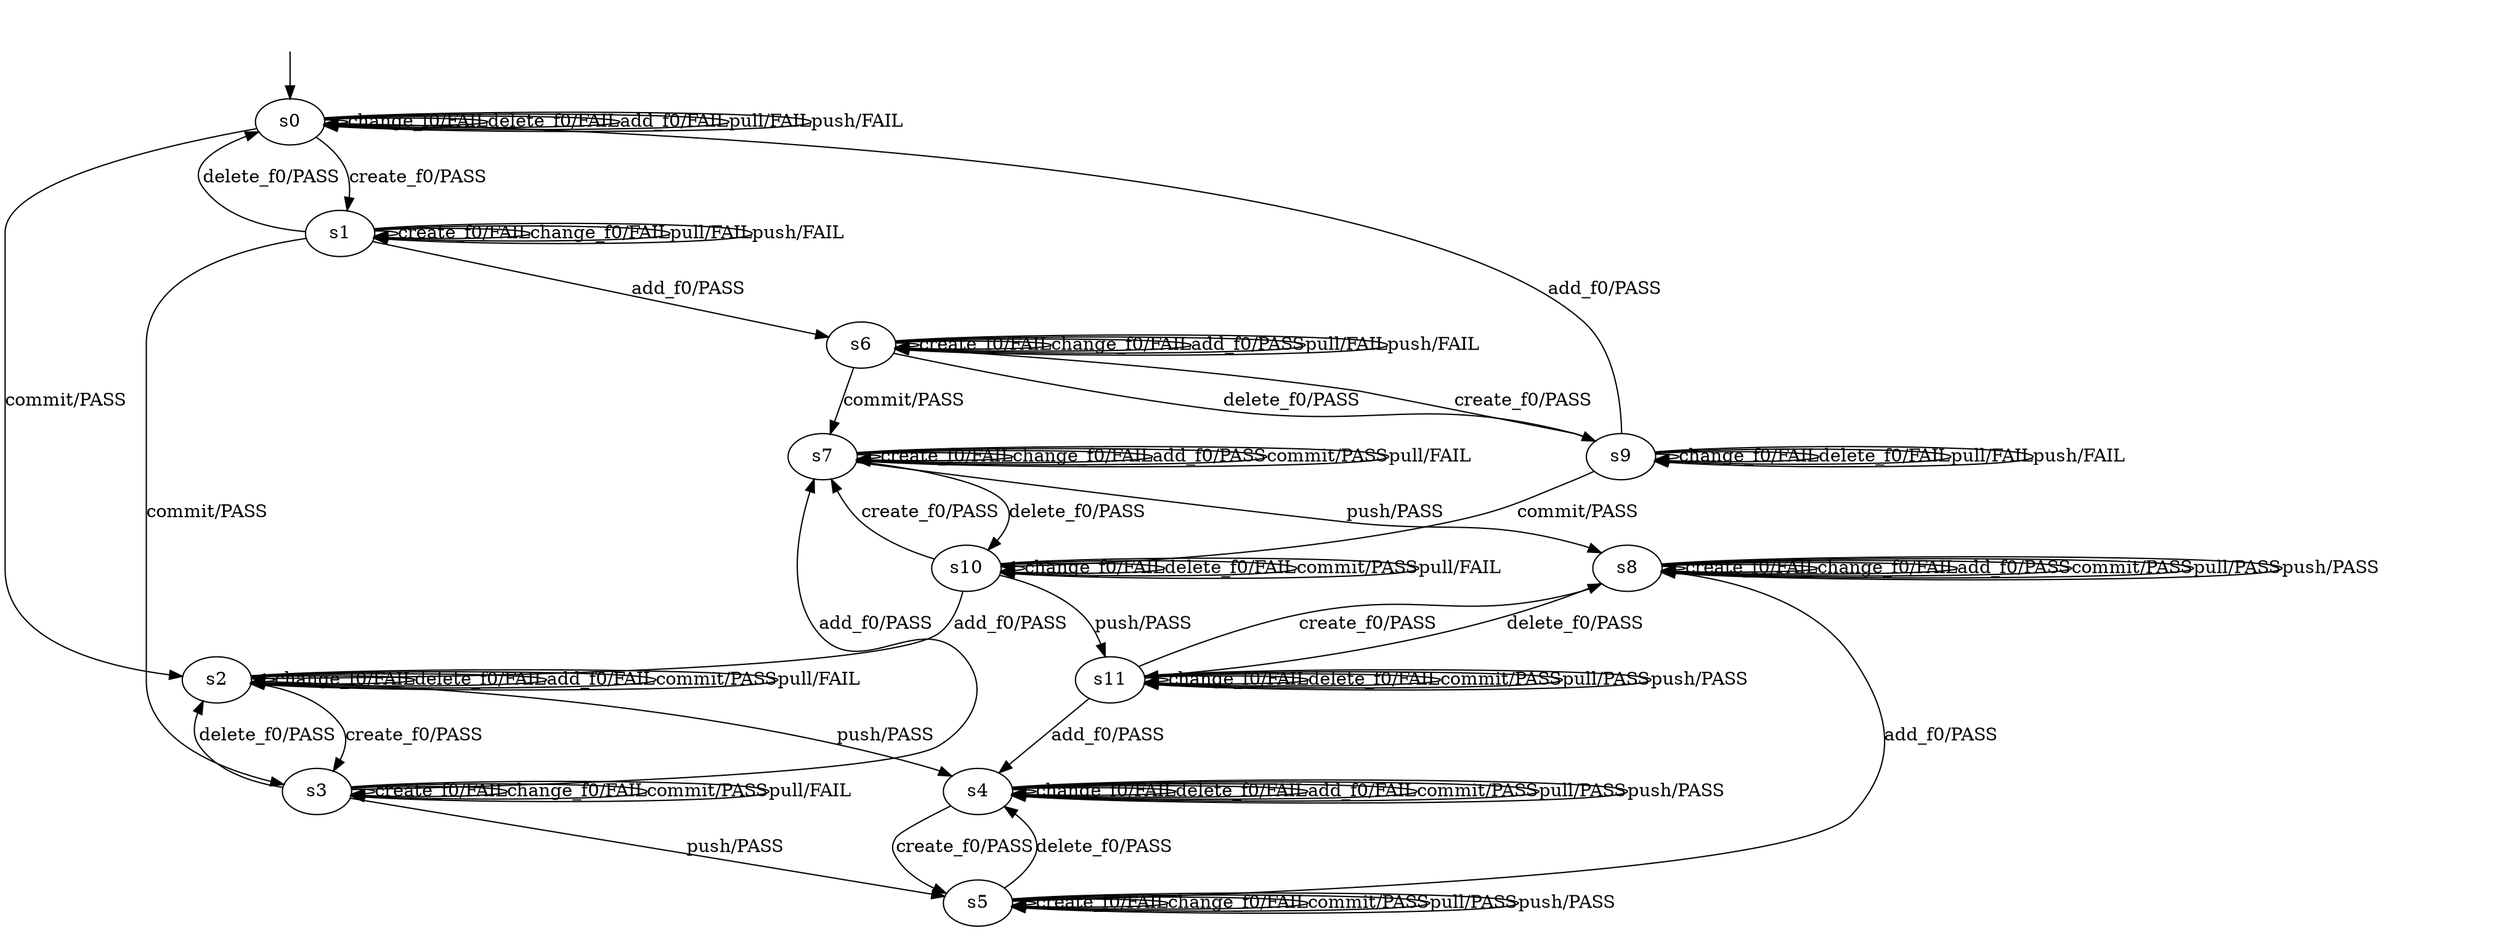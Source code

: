 digraph cmd_empty_True_basic_with_remotes_L_star {
s0 [label="s0"];
s1 [label="s1"];
s2 [label="s2"];
s3 [label="s3"];
s4 [label="s4"];
s5 [label="s5"];
s6 [label="s6"];
s7 [label="s7"];
s8 [label="s8"];
s9 [label="s9"];
s10 [label="s10"];
s11 [label="s11"];
s0 -> s1  [label="create_f0/PASS"];
s0 -> s0  [label="change_f0/FAIL"];
s0 -> s0  [label="delete_f0/FAIL"];
s0 -> s0  [label="add_f0/FAIL"];
s0 -> s2  [label="commit/PASS"];
s0 -> s0  [label="pull/FAIL"];
s0 -> s0  [label="push/FAIL"];
s1 -> s1  [label="create_f0/FAIL"];
s1 -> s1  [label="change_f0/FAIL"];
s1 -> s0  [label="delete_f0/PASS"];
s1 -> s6  [label="add_f0/PASS"];
s1 -> s3  [label="commit/PASS"];
s1 -> s1  [label="pull/FAIL"];
s1 -> s1  [label="push/FAIL"];
s2 -> s3  [label="create_f0/PASS"];
s2 -> s2  [label="change_f0/FAIL"];
s2 -> s2  [label="delete_f0/FAIL"];
s2 -> s2  [label="add_f0/FAIL"];
s2 -> s2  [label="commit/PASS"];
s2 -> s2  [label="pull/FAIL"];
s2 -> s4  [label="push/PASS"];
s3 -> s3  [label="create_f0/FAIL"];
s3 -> s3  [label="change_f0/FAIL"];
s3 -> s2  [label="delete_f0/PASS"];
s3 -> s7  [label="add_f0/PASS"];
s3 -> s3  [label="commit/PASS"];
s3 -> s3  [label="pull/FAIL"];
s3 -> s5  [label="push/PASS"];
s4 -> s5  [label="create_f0/PASS"];
s4 -> s4  [label="change_f0/FAIL"];
s4 -> s4  [label="delete_f0/FAIL"];
s4 -> s4  [label="add_f0/FAIL"];
s4 -> s4  [label="commit/PASS"];
s4 -> s4  [label="pull/PASS"];
s4 -> s4  [label="push/PASS"];
s5 -> s5  [label="create_f0/FAIL"];
s5 -> s5  [label="change_f0/FAIL"];
s5 -> s4  [label="delete_f0/PASS"];
s5 -> s8  [label="add_f0/PASS"];
s5 -> s5  [label="commit/PASS"];
s5 -> s5  [label="pull/PASS"];
s5 -> s5  [label="push/PASS"];
s6 -> s6  [label="create_f0/FAIL"];
s6 -> s6  [label="change_f0/FAIL"];
s6 -> s9  [label="delete_f0/PASS"];
s6 -> s6  [label="add_f0/PASS"];
s6 -> s7  [label="commit/PASS"];
s6 -> s6  [label="pull/FAIL"];
s6 -> s6  [label="push/FAIL"];
s7 -> s7  [label="create_f0/FAIL"];
s7 -> s7  [label="change_f0/FAIL"];
s7 -> s10  [label="delete_f0/PASS"];
s7 -> s7  [label="add_f0/PASS"];
s7 -> s7  [label="commit/PASS"];
s7 -> s7  [label="pull/FAIL"];
s7 -> s8  [label="push/PASS"];
s8 -> s8  [label="create_f0/FAIL"];
s8 -> s8  [label="change_f0/FAIL"];
s8 -> s11  [label="delete_f0/PASS"];
s8 -> s8  [label="add_f0/PASS"];
s8 -> s8  [label="commit/PASS"];
s8 -> s8  [label="pull/PASS"];
s8 -> s8  [label="push/PASS"];
s9 -> s6  [label="create_f0/PASS"];
s9 -> s9  [label="change_f0/FAIL"];
s9 -> s9  [label="delete_f0/FAIL"];
s9 -> s0  [label="add_f0/PASS"];
s9 -> s10  [label="commit/PASS"];
s9 -> s9  [label="pull/FAIL"];
s9 -> s9  [label="push/FAIL"];
s10 -> s7  [label="create_f0/PASS"];
s10 -> s10  [label="change_f0/FAIL"];
s10 -> s10  [label="delete_f0/FAIL"];
s10 -> s2  [label="add_f0/PASS"];
s10 -> s10  [label="commit/PASS"];
s10 -> s10  [label="pull/FAIL"];
s10 -> s11  [label="push/PASS"];
s11 -> s8  [label="create_f0/PASS"];
s11 -> s11  [label="change_f0/FAIL"];
s11 -> s11  [label="delete_f0/FAIL"];
s11 -> s4  [label="add_f0/PASS"];
s11 -> s11  [label="commit/PASS"];
s11 -> s11  [label="pull/PASS"];
s11 -> s11  [label="push/PASS"];
__start0 [label="", shape=none];
__start0 -> s0  [label=""];
}
